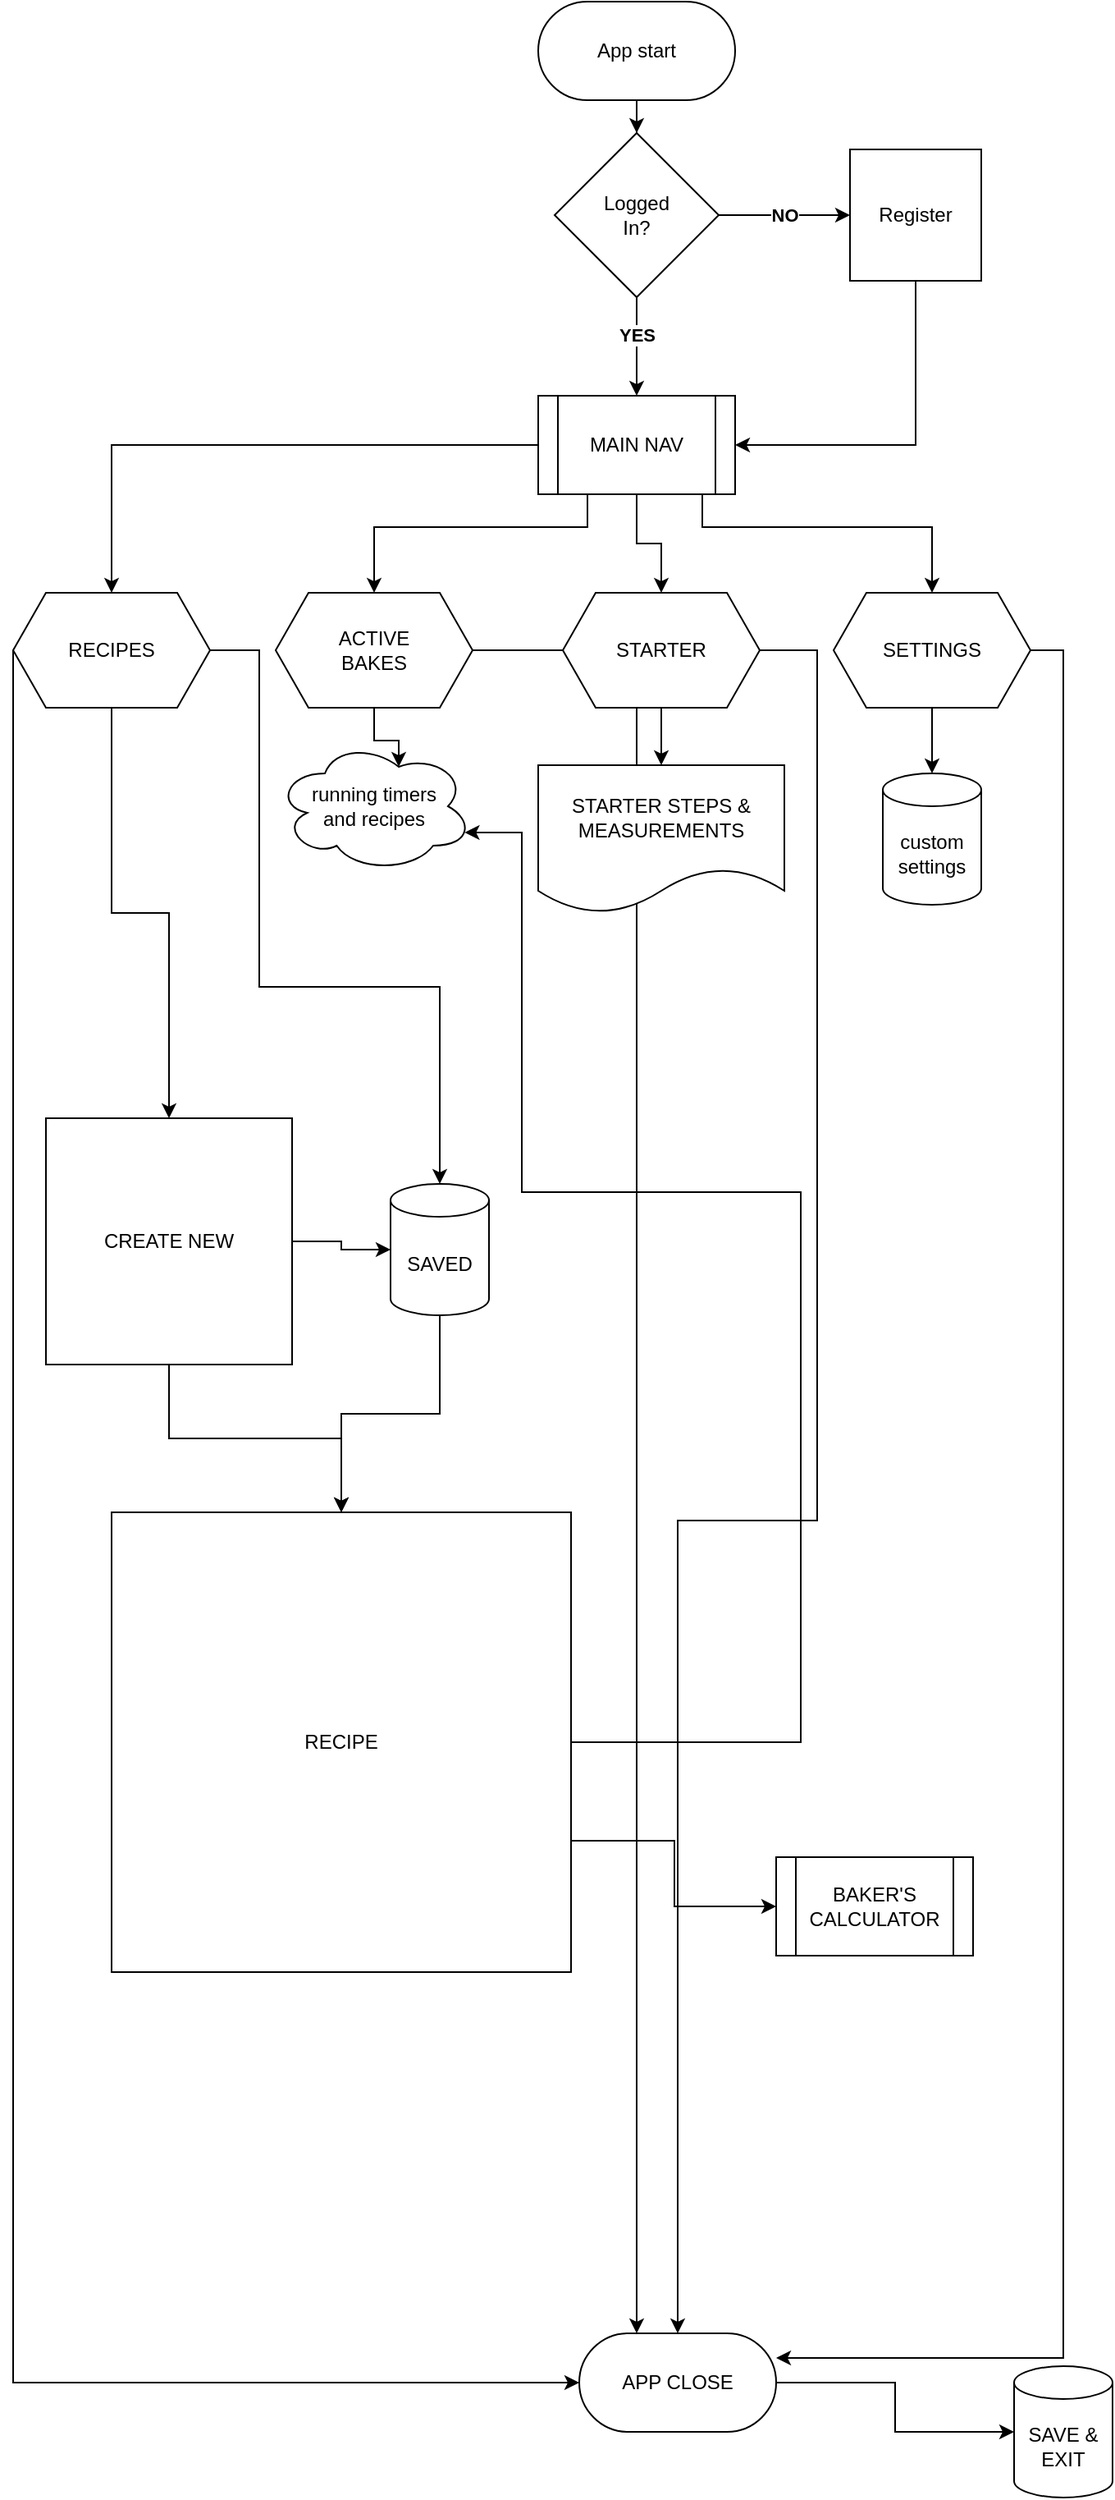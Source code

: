 <mxfile version="21.1.2" type="github">
  <diagram name="Page-1" id="ZM9P_ltMJdl6cZF1_aTy">
    <mxGraphModel dx="2653" dy="1653" grid="1" gridSize="10" guides="1" tooltips="1" connect="1" arrows="1" fold="1" page="1" pageScale="1" pageWidth="850" pageHeight="1100" math="0" shadow="0">
      <root>
        <mxCell id="0" />
        <mxCell id="1" parent="0" />
        <mxCell id="Clm1eUdRcb_0vHRAShSB-6" style="edgeStyle=orthogonalEdgeStyle;rounded=0;orthogonalLoop=1;jettySize=auto;html=1;exitX=0.5;exitY=1;exitDx=0;exitDy=0;" edge="1" parent="1" source="Clm1eUdRcb_0vHRAShSB-2" target="Clm1eUdRcb_0vHRAShSB-3">
          <mxGeometry relative="1" as="geometry" />
        </mxCell>
        <mxCell id="Clm1eUdRcb_0vHRAShSB-2" value="App start" style="rounded=1;whiteSpace=wrap;html=1;arcSize=50;" vertex="1" parent="1">
          <mxGeometry x="340" y="40" width="120" height="60" as="geometry" />
        </mxCell>
        <mxCell id="Clm1eUdRcb_0vHRAShSB-7" value="&lt;b&gt;NO&lt;/b&gt;" style="edgeStyle=orthogonalEdgeStyle;rounded=0;orthogonalLoop=1;jettySize=auto;html=1;exitX=1;exitY=0.5;exitDx=0;exitDy=0;" edge="1" parent="1" source="Clm1eUdRcb_0vHRAShSB-3" target="Clm1eUdRcb_0vHRAShSB-5">
          <mxGeometry relative="1" as="geometry" />
        </mxCell>
        <mxCell id="Clm1eUdRcb_0vHRAShSB-9" style="edgeStyle=orthogonalEdgeStyle;rounded=0;orthogonalLoop=1;jettySize=auto;html=1;" edge="1" parent="1" source="Clm1eUdRcb_0vHRAShSB-3" target="Clm1eUdRcb_0vHRAShSB-13">
          <mxGeometry relative="1" as="geometry">
            <mxPoint x="390" y="300" as="targetPoint" />
          </mxGeometry>
        </mxCell>
        <mxCell id="Clm1eUdRcb_0vHRAShSB-12" value="&lt;b&gt;YES&lt;/b&gt;" style="edgeLabel;html=1;align=center;verticalAlign=middle;resizable=0;points=[];" vertex="1" connectable="0" parent="Clm1eUdRcb_0vHRAShSB-9">
          <mxGeometry x="-0.229" relative="1" as="geometry">
            <mxPoint as="offset" />
          </mxGeometry>
        </mxCell>
        <mxCell id="Clm1eUdRcb_0vHRAShSB-3" value="Logged&lt;br&gt;In?" style="rhombus;whiteSpace=wrap;html=1;" vertex="1" parent="1">
          <mxGeometry x="350" y="120" width="100" height="100" as="geometry" />
        </mxCell>
        <mxCell id="Clm1eUdRcb_0vHRAShSB-16" style="edgeStyle=orthogonalEdgeStyle;rounded=0;orthogonalLoop=1;jettySize=auto;html=1;entryX=1;entryY=0.5;entryDx=0;entryDy=0;" edge="1" parent="1" source="Clm1eUdRcb_0vHRAShSB-5" target="Clm1eUdRcb_0vHRAShSB-13">
          <mxGeometry relative="1" as="geometry">
            <mxPoint x="670" y="320" as="targetPoint" />
            <Array as="points">
              <mxPoint x="570" y="310" />
            </Array>
          </mxGeometry>
        </mxCell>
        <mxCell id="Clm1eUdRcb_0vHRAShSB-5" value="Register" style="whiteSpace=wrap;html=1;aspect=fixed;" vertex="1" parent="1">
          <mxGeometry x="530" y="130" width="80" height="80" as="geometry" />
        </mxCell>
        <mxCell id="Clm1eUdRcb_0vHRAShSB-31" style="edgeStyle=orthogonalEdgeStyle;rounded=0;orthogonalLoop=1;jettySize=auto;html=1;" edge="1" parent="1" source="Clm1eUdRcb_0vHRAShSB-11" target="Clm1eUdRcb_0vHRAShSB-22">
          <mxGeometry relative="1" as="geometry">
            <mxPoint x="80" y="515" as="targetPoint" />
            <Array as="points">
              <mxPoint x="170" y="435" />
              <mxPoint x="170" y="640" />
              <mxPoint x="280" y="640" />
            </Array>
          </mxGeometry>
        </mxCell>
        <mxCell id="Clm1eUdRcb_0vHRAShSB-33" style="edgeStyle=orthogonalEdgeStyle;rounded=0;orthogonalLoop=1;jettySize=auto;html=1;entryX=0.5;entryY=0;entryDx=0;entryDy=0;" edge="1" parent="1" source="Clm1eUdRcb_0vHRAShSB-11" target="Clm1eUdRcb_0vHRAShSB-34">
          <mxGeometry relative="1" as="geometry">
            <mxPoint x="120" y="710" as="targetPoint" />
          </mxGeometry>
        </mxCell>
        <mxCell id="Clm1eUdRcb_0vHRAShSB-51" style="edgeStyle=orthogonalEdgeStyle;rounded=0;orthogonalLoop=1;jettySize=auto;html=1;entryX=0;entryY=0.5;entryDx=0;entryDy=0;" edge="1" parent="1" source="Clm1eUdRcb_0vHRAShSB-11" target="Clm1eUdRcb_0vHRAShSB-41">
          <mxGeometry relative="1" as="geometry">
            <Array as="points">
              <mxPoint x="20" y="1490" />
            </Array>
          </mxGeometry>
        </mxCell>
        <mxCell id="Clm1eUdRcb_0vHRAShSB-11" value="RECIPES" style="shape=hexagon;perimeter=hexagonPerimeter2;whiteSpace=wrap;html=1;fixedSize=1;size=20;rounded=0;shadow=0;" vertex="1" parent="1">
          <mxGeometry x="20" y="400" width="120" height="70" as="geometry" />
        </mxCell>
        <mxCell id="Clm1eUdRcb_0vHRAShSB-19" value="" style="edgeStyle=orthogonalEdgeStyle;rounded=0;orthogonalLoop=1;jettySize=auto;html=1;" edge="1" parent="1" source="Clm1eUdRcb_0vHRAShSB-13" target="Clm1eUdRcb_0vHRAShSB-17">
          <mxGeometry relative="1" as="geometry">
            <Array as="points">
              <mxPoint x="370" y="360" />
              <mxPoint x="240" y="360" />
            </Array>
          </mxGeometry>
        </mxCell>
        <mxCell id="Clm1eUdRcb_0vHRAShSB-20" style="edgeStyle=orthogonalEdgeStyle;rounded=0;orthogonalLoop=1;jettySize=auto;html=1;entryX=0.5;entryY=0;entryDx=0;entryDy=0;" edge="1" parent="1" source="Clm1eUdRcb_0vHRAShSB-13" target="Clm1eUdRcb_0vHRAShSB-11">
          <mxGeometry relative="1" as="geometry" />
        </mxCell>
        <mxCell id="Clm1eUdRcb_0vHRAShSB-21" style="edgeStyle=orthogonalEdgeStyle;rounded=0;orthogonalLoop=1;jettySize=auto;html=1;" edge="1" parent="1" source="Clm1eUdRcb_0vHRAShSB-13" target="Clm1eUdRcb_0vHRAShSB-18">
          <mxGeometry relative="1" as="geometry" />
        </mxCell>
        <mxCell id="Clm1eUdRcb_0vHRAShSB-43" style="edgeStyle=orthogonalEdgeStyle;rounded=0;orthogonalLoop=1;jettySize=auto;html=1;" edge="1" parent="1" source="Clm1eUdRcb_0vHRAShSB-13" target="Clm1eUdRcb_0vHRAShSB-42">
          <mxGeometry relative="1" as="geometry">
            <Array as="points">
              <mxPoint x="440" y="360" />
              <mxPoint x="580" y="360" />
            </Array>
          </mxGeometry>
        </mxCell>
        <mxCell id="Clm1eUdRcb_0vHRAShSB-13" value="MAIN NAV" style="shape=process;whiteSpace=wrap;html=1;backgroundOutline=1;" vertex="1" parent="1">
          <mxGeometry x="340" y="280" width="120" height="60" as="geometry" />
        </mxCell>
        <mxCell id="Clm1eUdRcb_0vHRAShSB-26" style="edgeStyle=orthogonalEdgeStyle;rounded=0;orthogonalLoop=1;jettySize=auto;html=1;entryX=0.625;entryY=0.2;entryDx=0;entryDy=0;entryPerimeter=0;" edge="1" parent="1" source="Clm1eUdRcb_0vHRAShSB-17" target="Clm1eUdRcb_0vHRAShSB-23">
          <mxGeometry relative="1" as="geometry" />
        </mxCell>
        <mxCell id="Clm1eUdRcb_0vHRAShSB-52" style="edgeStyle=orthogonalEdgeStyle;rounded=0;orthogonalLoop=1;jettySize=auto;html=1;" edge="1" parent="1" source="Clm1eUdRcb_0vHRAShSB-17" target="Clm1eUdRcb_0vHRAShSB-41">
          <mxGeometry relative="1" as="geometry">
            <Array as="points">
              <mxPoint x="400" y="435" />
            </Array>
          </mxGeometry>
        </mxCell>
        <mxCell id="Clm1eUdRcb_0vHRAShSB-17" value="ACTIVE&lt;br&gt;BAKES" style="shape=hexagon;perimeter=hexagonPerimeter2;whiteSpace=wrap;html=1;fixedSize=1;" vertex="1" parent="1">
          <mxGeometry x="180" y="400" width="120" height="70" as="geometry" />
        </mxCell>
        <mxCell id="Clm1eUdRcb_0vHRAShSB-28" style="edgeStyle=orthogonalEdgeStyle;rounded=0;orthogonalLoop=1;jettySize=auto;html=1;entryX=0.5;entryY=0;entryDx=0;entryDy=0;" edge="1" parent="1" source="Clm1eUdRcb_0vHRAShSB-18" target="Clm1eUdRcb_0vHRAShSB-27">
          <mxGeometry relative="1" as="geometry" />
        </mxCell>
        <mxCell id="Clm1eUdRcb_0vHRAShSB-53" style="edgeStyle=orthogonalEdgeStyle;rounded=0;orthogonalLoop=1;jettySize=auto;html=1;" edge="1" parent="1" source="Clm1eUdRcb_0vHRAShSB-18" target="Clm1eUdRcb_0vHRAShSB-41">
          <mxGeometry relative="1" as="geometry">
            <Array as="points">
              <mxPoint x="510" y="435" />
              <mxPoint x="510" y="965" />
              <mxPoint x="425" y="965" />
            </Array>
          </mxGeometry>
        </mxCell>
        <mxCell id="Clm1eUdRcb_0vHRAShSB-18" value="STARTER" style="shape=hexagon;perimeter=hexagonPerimeter2;whiteSpace=wrap;html=1;fixedSize=1;" vertex="1" parent="1">
          <mxGeometry x="355" y="400" width="120" height="70" as="geometry" />
        </mxCell>
        <mxCell id="Clm1eUdRcb_0vHRAShSB-39" style="edgeStyle=orthogonalEdgeStyle;rounded=0;orthogonalLoop=1;jettySize=auto;html=1;" edge="1" parent="1" source="Clm1eUdRcb_0vHRAShSB-22" target="Clm1eUdRcb_0vHRAShSB-38">
          <mxGeometry relative="1" as="geometry" />
        </mxCell>
        <mxCell id="Clm1eUdRcb_0vHRAShSB-22" value="SAVED" style="shape=cylinder3;whiteSpace=wrap;html=1;boundedLbl=1;backgroundOutline=1;size=10;" vertex="1" parent="1">
          <mxGeometry x="250" y="760" width="60" height="80" as="geometry" />
        </mxCell>
        <mxCell id="Clm1eUdRcb_0vHRAShSB-23" value="running timers&lt;br&gt;and recipes" style="ellipse;shape=cloud;whiteSpace=wrap;html=1;" vertex="1" parent="1">
          <mxGeometry x="180" y="490" width="120" height="80" as="geometry" />
        </mxCell>
        <mxCell id="Clm1eUdRcb_0vHRAShSB-27" value="STARTER STEPS &amp;amp; MEASUREMENTS" style="shape=document;whiteSpace=wrap;html=1;boundedLbl=1;" vertex="1" parent="1">
          <mxGeometry x="340" y="505" width="150" height="90" as="geometry" />
        </mxCell>
        <mxCell id="Clm1eUdRcb_0vHRAShSB-36" style="edgeStyle=orthogonalEdgeStyle;rounded=0;orthogonalLoop=1;jettySize=auto;html=1;entryX=0.5;entryY=0;entryDx=0;entryDy=0;" edge="1" parent="1" source="Clm1eUdRcb_0vHRAShSB-34" target="Clm1eUdRcb_0vHRAShSB-38">
          <mxGeometry relative="1" as="geometry">
            <mxPoint x="180" y="940" as="targetPoint" />
          </mxGeometry>
        </mxCell>
        <mxCell id="Clm1eUdRcb_0vHRAShSB-37" style="edgeStyle=orthogonalEdgeStyle;rounded=0;orthogonalLoop=1;jettySize=auto;html=1;exitX=1;exitY=0.5;exitDx=0;exitDy=0;" edge="1" parent="1" source="Clm1eUdRcb_0vHRAShSB-34" target="Clm1eUdRcb_0vHRAShSB-22">
          <mxGeometry relative="1" as="geometry" />
        </mxCell>
        <mxCell id="Clm1eUdRcb_0vHRAShSB-34" value="CREATE NEW" style="whiteSpace=wrap;html=1;aspect=fixed;" vertex="1" parent="1">
          <mxGeometry x="40" y="720" width="150" height="150" as="geometry" />
        </mxCell>
        <mxCell id="Clm1eUdRcb_0vHRAShSB-40" style="edgeStyle=orthogonalEdgeStyle;rounded=0;orthogonalLoop=1;jettySize=auto;html=1;entryX=0.96;entryY=0.7;entryDx=0;entryDy=0;entryPerimeter=0;" edge="1" parent="1" source="Clm1eUdRcb_0vHRAShSB-38" target="Clm1eUdRcb_0vHRAShSB-23">
          <mxGeometry relative="1" as="geometry">
            <Array as="points">
              <mxPoint x="500" y="1100" />
              <mxPoint x="500" y="765" />
              <mxPoint x="330" y="765" />
              <mxPoint x="330" y="546" />
            </Array>
          </mxGeometry>
        </mxCell>
        <mxCell id="Clm1eUdRcb_0vHRAShSB-48" style="edgeStyle=orthogonalEdgeStyle;rounded=0;orthogonalLoop=1;jettySize=auto;html=1;" edge="1" parent="1" source="Clm1eUdRcb_0vHRAShSB-38" target="Clm1eUdRcb_0vHRAShSB-47">
          <mxGeometry relative="1" as="geometry">
            <Array as="points">
              <mxPoint x="423" y="1160" />
              <mxPoint x="423" y="1200" />
            </Array>
          </mxGeometry>
        </mxCell>
        <mxCell id="Clm1eUdRcb_0vHRAShSB-38" value="RECIPE" style="whiteSpace=wrap;html=1;aspect=fixed;" vertex="1" parent="1">
          <mxGeometry x="80" y="960" width="280" height="280" as="geometry" />
        </mxCell>
        <mxCell id="Clm1eUdRcb_0vHRAShSB-50" style="edgeStyle=orthogonalEdgeStyle;rounded=0;orthogonalLoop=1;jettySize=auto;html=1;" edge="1" parent="1" source="Clm1eUdRcb_0vHRAShSB-41" target="Clm1eUdRcb_0vHRAShSB-49">
          <mxGeometry relative="1" as="geometry" />
        </mxCell>
        <mxCell id="Clm1eUdRcb_0vHRAShSB-41" value="APP CLOSE" style="rounded=1;whiteSpace=wrap;html=1;arcSize=50;" vertex="1" parent="1">
          <mxGeometry x="365" y="1460" width="120" height="60" as="geometry" />
        </mxCell>
        <mxCell id="Clm1eUdRcb_0vHRAShSB-46" style="edgeStyle=orthogonalEdgeStyle;rounded=0;orthogonalLoop=1;jettySize=auto;html=1;" edge="1" parent="1" source="Clm1eUdRcb_0vHRAShSB-42" target="Clm1eUdRcb_0vHRAShSB-45">
          <mxGeometry relative="1" as="geometry" />
        </mxCell>
        <mxCell id="Clm1eUdRcb_0vHRAShSB-54" style="edgeStyle=orthogonalEdgeStyle;rounded=0;orthogonalLoop=1;jettySize=auto;html=1;" edge="1" parent="1" source="Clm1eUdRcb_0vHRAShSB-42" target="Clm1eUdRcb_0vHRAShSB-41">
          <mxGeometry relative="1" as="geometry">
            <mxPoint x="520" y="1450" as="targetPoint" />
            <Array as="points">
              <mxPoint x="660" y="435" />
              <mxPoint x="660" y="1475" />
            </Array>
          </mxGeometry>
        </mxCell>
        <mxCell id="Clm1eUdRcb_0vHRAShSB-42" value="SETTINGS" style="shape=hexagon;perimeter=hexagonPerimeter2;whiteSpace=wrap;html=1;fixedSize=1;" vertex="1" parent="1">
          <mxGeometry x="520" y="400" width="120" height="70" as="geometry" />
        </mxCell>
        <mxCell id="Clm1eUdRcb_0vHRAShSB-45" value="custom settings" style="shape=cylinder3;whiteSpace=wrap;html=1;boundedLbl=1;backgroundOutline=1;size=10;" vertex="1" parent="1">
          <mxGeometry x="550" y="510" width="60" height="80" as="geometry" />
        </mxCell>
        <mxCell id="Clm1eUdRcb_0vHRAShSB-47" value="BAKER&#39;S CALCULATOR" style="shape=process;whiteSpace=wrap;html=1;backgroundOutline=1;" vertex="1" parent="1">
          <mxGeometry x="485" y="1170" width="120" height="60" as="geometry" />
        </mxCell>
        <mxCell id="Clm1eUdRcb_0vHRAShSB-49" value="SAVE &amp;amp; EXIT" style="shape=cylinder3;whiteSpace=wrap;html=1;boundedLbl=1;backgroundOutline=1;size=10;" vertex="1" parent="1">
          <mxGeometry x="630" y="1480" width="60" height="80" as="geometry" />
        </mxCell>
      </root>
    </mxGraphModel>
  </diagram>
</mxfile>
